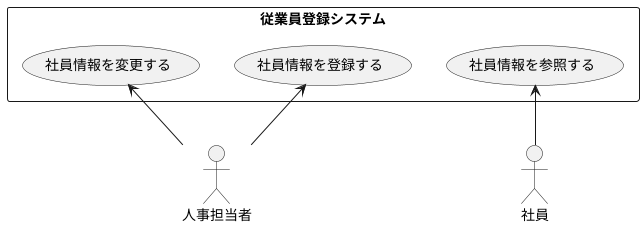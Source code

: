 @startuml ユースケース図
actor 人事担当者
actor 社員
rectangle 従業員登録システム{
    usecase 社員情報を登録する
    usecase 社員情報を参照する
    usecase 社員情報を変更する
}
社員情報を登録する <-- 人事担当者
社員情報を変更する <-- 人事担当者
社員情報を参照する <-- 社員
@enduml
